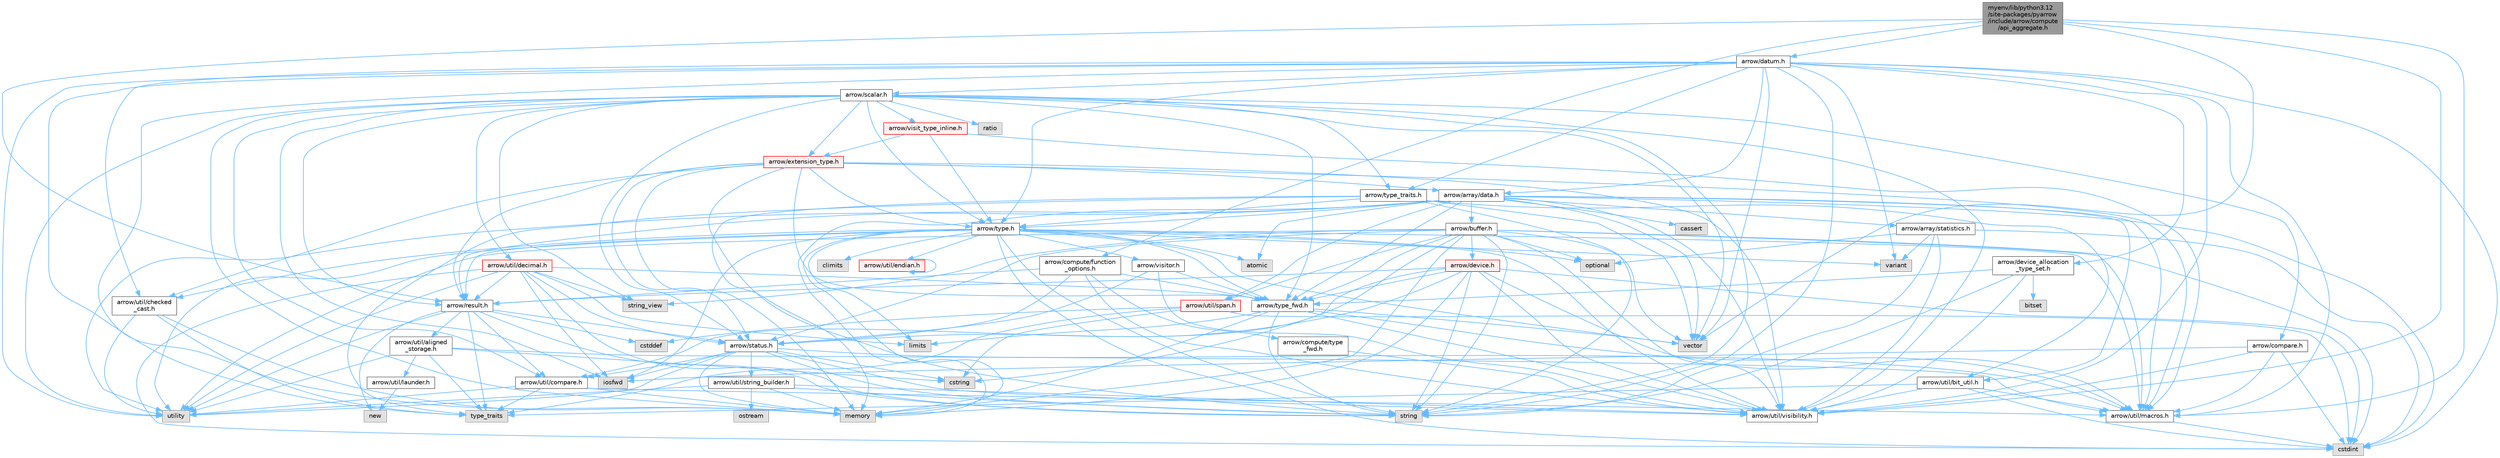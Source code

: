 digraph "myenv/lib/python3.12/site-packages/pyarrow/include/arrow/compute/api_aggregate.h"
{
 // LATEX_PDF_SIZE
  bgcolor="transparent";
  edge [fontname=Helvetica,fontsize=10,labelfontname=Helvetica,labelfontsize=10];
  node [fontname=Helvetica,fontsize=10,shape=box,height=0.2,width=0.4];
  Node1 [id="Node000001",label="myenv/lib/python3.12\l/site-packages/pyarrow\l/include/arrow/compute\l/api_aggregate.h",height=0.2,width=0.4,color="gray40", fillcolor="grey60", style="filled", fontcolor="black",tooltip=" "];
  Node1 -> Node2 [id="edge1_Node000001_Node000002",color="steelblue1",style="solid",tooltip=" "];
  Node2 [id="Node000002",label="vector",height=0.2,width=0.4,color="grey60", fillcolor="#E0E0E0", style="filled",tooltip=" "];
  Node1 -> Node3 [id="edge2_Node000001_Node000003",color="steelblue1",style="solid",tooltip=" "];
  Node3 [id="Node000003",label="arrow/compute/function\l_options.h",height=0.2,width=0.4,color="grey40", fillcolor="white", style="filled",URL="$function__options_8h.html",tooltip=" "];
  Node3 -> Node4 [id="edge3_Node000003_Node000004",color="steelblue1",style="solid",tooltip=" "];
  Node4 [id="Node000004",label="arrow/compute/type\l_fwd.h",height=0.2,width=0.4,color="grey40", fillcolor="white", style="filled",URL="$arrow_2compute_2type__fwd_8h.html",tooltip=" "];
  Node4 -> Node5 [id="edge4_Node000004_Node000005",color="steelblue1",style="solid",tooltip=" "];
  Node5 [id="Node000005",label="arrow/util/visibility.h",height=0.2,width=0.4,color="grey40", fillcolor="white", style="filled",URL="$include_2arrow_2util_2visibility_8h.html",tooltip=" "];
  Node3 -> Node6 [id="edge5_Node000003_Node000006",color="steelblue1",style="solid",tooltip=" "];
  Node6 [id="Node000006",label="arrow/result.h",height=0.2,width=0.4,color="grey40", fillcolor="white", style="filled",URL="$result_8h.html",tooltip=" "];
  Node6 -> Node7 [id="edge6_Node000006_Node000007",color="steelblue1",style="solid",tooltip=" "];
  Node7 [id="Node000007",label="cstddef",height=0.2,width=0.4,color="grey60", fillcolor="#E0E0E0", style="filled",tooltip=" "];
  Node6 -> Node8 [id="edge7_Node000006_Node000008",color="steelblue1",style="solid",tooltip=" "];
  Node8 [id="Node000008",label="new",height=0.2,width=0.4,color="grey60", fillcolor="#E0E0E0", style="filled",tooltip=" "];
  Node6 -> Node9 [id="edge8_Node000006_Node000009",color="steelblue1",style="solid",tooltip=" "];
  Node9 [id="Node000009",label="string",height=0.2,width=0.4,color="grey60", fillcolor="#E0E0E0", style="filled",tooltip=" "];
  Node6 -> Node10 [id="edge9_Node000006_Node000010",color="steelblue1",style="solid",tooltip=" "];
  Node10 [id="Node000010",label="type_traits",height=0.2,width=0.4,color="grey60", fillcolor="#E0E0E0", style="filled",tooltip=" "];
  Node6 -> Node11 [id="edge10_Node000006_Node000011",color="steelblue1",style="solid",tooltip=" "];
  Node11 [id="Node000011",label="utility",height=0.2,width=0.4,color="grey60", fillcolor="#E0E0E0", style="filled",tooltip=" "];
  Node6 -> Node12 [id="edge11_Node000006_Node000012",color="steelblue1",style="solid",tooltip=" "];
  Node12 [id="Node000012",label="arrow/status.h",height=0.2,width=0.4,color="grey40", fillcolor="white", style="filled",URL="$status_8h.html",tooltip=" "];
  Node12 -> Node13 [id="edge12_Node000012_Node000013",color="steelblue1",style="solid",tooltip=" "];
  Node13 [id="Node000013",label="cstring",height=0.2,width=0.4,color="grey60", fillcolor="#E0E0E0", style="filled",tooltip=" "];
  Node12 -> Node14 [id="edge13_Node000012_Node000014",color="steelblue1",style="solid",tooltip=" "];
  Node14 [id="Node000014",label="iosfwd",height=0.2,width=0.4,color="grey60", fillcolor="#E0E0E0", style="filled",tooltip=" "];
  Node12 -> Node15 [id="edge14_Node000012_Node000015",color="steelblue1",style="solid",tooltip=" "];
  Node15 [id="Node000015",label="memory",height=0.2,width=0.4,color="grey60", fillcolor="#E0E0E0", style="filled",tooltip=" "];
  Node12 -> Node9 [id="edge15_Node000012_Node000009",color="steelblue1",style="solid",tooltip=" "];
  Node12 -> Node11 [id="edge16_Node000012_Node000011",color="steelblue1",style="solid",tooltip=" "];
  Node12 -> Node16 [id="edge17_Node000012_Node000016",color="steelblue1",style="solid",tooltip=" "];
  Node16 [id="Node000016",label="arrow/util/compare.h",height=0.2,width=0.4,color="grey40", fillcolor="white", style="filled",URL="$util_2compare_8h.html",tooltip=" "];
  Node16 -> Node15 [id="edge18_Node000016_Node000015",color="steelblue1",style="solid",tooltip=" "];
  Node16 -> Node10 [id="edge19_Node000016_Node000010",color="steelblue1",style="solid",tooltip=" "];
  Node16 -> Node11 [id="edge20_Node000016_Node000011",color="steelblue1",style="solid",tooltip=" "];
  Node16 -> Node17 [id="edge21_Node000016_Node000017",color="steelblue1",style="solid",tooltip=" "];
  Node17 [id="Node000017",label="arrow/util/macros.h",height=0.2,width=0.4,color="grey40", fillcolor="white", style="filled",URL="$macros_8h.html",tooltip=" "];
  Node17 -> Node18 [id="edge22_Node000017_Node000018",color="steelblue1",style="solid",tooltip=" "];
  Node18 [id="Node000018",label="cstdint",height=0.2,width=0.4,color="grey60", fillcolor="#E0E0E0", style="filled",tooltip=" "];
  Node12 -> Node17 [id="edge23_Node000012_Node000017",color="steelblue1",style="solid",tooltip=" "];
  Node12 -> Node19 [id="edge24_Node000012_Node000019",color="steelblue1",style="solid",tooltip=" "];
  Node19 [id="Node000019",label="arrow/util/string_builder.h",height=0.2,width=0.4,color="grey40", fillcolor="white", style="filled",URL="$string__builder_8h.html",tooltip=" "];
  Node19 -> Node15 [id="edge25_Node000019_Node000015",color="steelblue1",style="solid",tooltip=" "];
  Node19 -> Node20 [id="edge26_Node000019_Node000020",color="steelblue1",style="solid",tooltip=" "];
  Node20 [id="Node000020",label="ostream",height=0.2,width=0.4,color="grey60", fillcolor="#E0E0E0", style="filled",tooltip=" "];
  Node19 -> Node9 [id="edge27_Node000019_Node000009",color="steelblue1",style="solid",tooltip=" "];
  Node19 -> Node11 [id="edge28_Node000019_Node000011",color="steelblue1",style="solid",tooltip=" "];
  Node19 -> Node5 [id="edge29_Node000019_Node000005",color="steelblue1",style="solid",tooltip=" "];
  Node12 -> Node5 [id="edge30_Node000012_Node000005",color="steelblue1",style="solid",tooltip=" "];
  Node6 -> Node21 [id="edge31_Node000006_Node000021",color="steelblue1",style="solid",tooltip=" "];
  Node21 [id="Node000021",label="arrow/util/aligned\l_storage.h",height=0.2,width=0.4,color="grey40", fillcolor="white", style="filled",URL="$aligned__storage_8h.html",tooltip=" "];
  Node21 -> Node13 [id="edge32_Node000021_Node000013",color="steelblue1",style="solid",tooltip=" "];
  Node21 -> Node10 [id="edge33_Node000021_Node000010",color="steelblue1",style="solid",tooltip=" "];
  Node21 -> Node11 [id="edge34_Node000021_Node000011",color="steelblue1",style="solid",tooltip=" "];
  Node21 -> Node22 [id="edge35_Node000021_Node000022",color="steelblue1",style="solid",tooltip=" "];
  Node22 [id="Node000022",label="arrow/util/launder.h",height=0.2,width=0.4,color="grey40", fillcolor="white", style="filled",URL="$launder_8h.html",tooltip=" "];
  Node22 -> Node8 [id="edge36_Node000022_Node000008",color="steelblue1",style="solid",tooltip=" "];
  Node21 -> Node17 [id="edge37_Node000021_Node000017",color="steelblue1",style="solid",tooltip=" "];
  Node6 -> Node16 [id="edge38_Node000006_Node000016",color="steelblue1",style="solid",tooltip=" "];
  Node3 -> Node12 [id="edge39_Node000003_Node000012",color="steelblue1",style="solid",tooltip=" "];
  Node3 -> Node23 [id="edge40_Node000003_Node000023",color="steelblue1",style="solid",tooltip=" "];
  Node23 [id="Node000023",label="arrow/type_fwd.h",height=0.2,width=0.4,color="grey40", fillcolor="white", style="filled",URL="$arrow_2type__fwd_8h.html",tooltip=" "];
  Node23 -> Node24 [id="edge41_Node000023_Node000024",color="steelblue1",style="solid",tooltip=" "];
  Node24 [id="Node000024",label="limits",height=0.2,width=0.4,color="grey60", fillcolor="#E0E0E0", style="filled",tooltip=" "];
  Node23 -> Node15 [id="edge42_Node000023_Node000015",color="steelblue1",style="solid",tooltip=" "];
  Node23 -> Node9 [id="edge43_Node000023_Node000009",color="steelblue1",style="solid",tooltip=" "];
  Node23 -> Node2 [id="edge44_Node000023_Node000002",color="steelblue1",style="solid",tooltip=" "];
  Node23 -> Node17 [id="edge45_Node000023_Node000017",color="steelblue1",style="solid",tooltip=" "];
  Node23 -> Node5 [id="edge46_Node000023_Node000005",color="steelblue1",style="solid",tooltip=" "];
  Node3 -> Node5 [id="edge47_Node000003_Node000005",color="steelblue1",style="solid",tooltip=" "];
  Node1 -> Node25 [id="edge48_Node000001_Node000025",color="steelblue1",style="solid",tooltip=" "];
  Node25 [id="Node000025",label="arrow/datum.h",height=0.2,width=0.4,color="grey40", fillcolor="white", style="filled",URL="$datum_8h.html",tooltip=" "];
  Node25 -> Node18 [id="edge49_Node000025_Node000018",color="steelblue1",style="solid",tooltip=" "];
  Node25 -> Node15 [id="edge50_Node000025_Node000015",color="steelblue1",style="solid",tooltip=" "];
  Node25 -> Node9 [id="edge51_Node000025_Node000009",color="steelblue1",style="solid",tooltip=" "];
  Node25 -> Node10 [id="edge52_Node000025_Node000010",color="steelblue1",style="solid",tooltip=" "];
  Node25 -> Node11 [id="edge53_Node000025_Node000011",color="steelblue1",style="solid",tooltip=" "];
  Node25 -> Node26 [id="edge54_Node000025_Node000026",color="steelblue1",style="solid",tooltip=" "];
  Node26 [id="Node000026",label="variant",height=0.2,width=0.4,color="grey60", fillcolor="#E0E0E0", style="filled",tooltip=" "];
  Node25 -> Node2 [id="edge55_Node000025_Node000002",color="steelblue1",style="solid",tooltip=" "];
  Node25 -> Node27 [id="edge56_Node000025_Node000027",color="steelblue1",style="solid",tooltip=" "];
  Node27 [id="Node000027",label="arrow/array/data.h",height=0.2,width=0.4,color="grey40", fillcolor="white", style="filled",URL="$data_8h.html",tooltip=" "];
  Node27 -> Node28 [id="edge57_Node000027_Node000028",color="steelblue1",style="solid",tooltip=" "];
  Node28 [id="Node000028",label="atomic",height=0.2,width=0.4,color="grey60", fillcolor="#E0E0E0", style="filled",tooltip=" "];
  Node27 -> Node29 [id="edge58_Node000027_Node000029",color="steelblue1",style="solid",tooltip=" "];
  Node29 [id="Node000029",label="cassert",height=0.2,width=0.4,color="grey60", fillcolor="#E0E0E0", style="filled",tooltip=" "];
  Node27 -> Node18 [id="edge59_Node000027_Node000018",color="steelblue1",style="solid",tooltip=" "];
  Node27 -> Node15 [id="edge60_Node000027_Node000015",color="steelblue1",style="solid",tooltip=" "];
  Node27 -> Node11 [id="edge61_Node000027_Node000011",color="steelblue1",style="solid",tooltip=" "];
  Node27 -> Node2 [id="edge62_Node000027_Node000002",color="steelblue1",style="solid",tooltip=" "];
  Node27 -> Node30 [id="edge63_Node000027_Node000030",color="steelblue1",style="solid",tooltip=" "];
  Node30 [id="Node000030",label="arrow/array/statistics.h",height=0.2,width=0.4,color="grey40", fillcolor="white", style="filled",URL="$arrow_2array_2statistics_8h.html",tooltip=" "];
  Node30 -> Node18 [id="edge64_Node000030_Node000018",color="steelblue1",style="solid",tooltip=" "];
  Node30 -> Node31 [id="edge65_Node000030_Node000031",color="steelblue1",style="solid",tooltip=" "];
  Node31 [id="Node000031",label="optional",height=0.2,width=0.4,color="grey60", fillcolor="#E0E0E0", style="filled",tooltip=" "];
  Node30 -> Node9 [id="edge66_Node000030_Node000009",color="steelblue1",style="solid",tooltip=" "];
  Node30 -> Node26 [id="edge67_Node000030_Node000026",color="steelblue1",style="solid",tooltip=" "];
  Node30 -> Node5 [id="edge68_Node000030_Node000005",color="steelblue1",style="solid",tooltip=" "];
  Node27 -> Node32 [id="edge69_Node000027_Node000032",color="steelblue1",style="solid",tooltip=" "];
  Node32 [id="Node000032",label="arrow/buffer.h",height=0.2,width=0.4,color="grey40", fillcolor="white", style="filled",URL="$buffer_8h.html",tooltip=" "];
  Node32 -> Node18 [id="edge70_Node000032_Node000018",color="steelblue1",style="solid",tooltip=" "];
  Node32 -> Node13 [id="edge71_Node000032_Node000013",color="steelblue1",style="solid",tooltip=" "];
  Node32 -> Node15 [id="edge72_Node000032_Node000015",color="steelblue1",style="solid",tooltip=" "];
  Node32 -> Node31 [id="edge73_Node000032_Node000031",color="steelblue1",style="solid",tooltip=" "];
  Node32 -> Node9 [id="edge74_Node000032_Node000009",color="steelblue1",style="solid",tooltip=" "];
  Node32 -> Node33 [id="edge75_Node000032_Node000033",color="steelblue1",style="solid",tooltip=" "];
  Node33 [id="Node000033",label="string_view",height=0.2,width=0.4,color="grey60", fillcolor="#E0E0E0", style="filled",tooltip=" "];
  Node32 -> Node11 [id="edge76_Node000032_Node000011",color="steelblue1",style="solid",tooltip=" "];
  Node32 -> Node2 [id="edge77_Node000032_Node000002",color="steelblue1",style="solid",tooltip=" "];
  Node32 -> Node34 [id="edge78_Node000032_Node000034",color="steelblue1",style="solid",tooltip=" "];
  Node34 [id="Node000034",label="arrow/device.h",height=0.2,width=0.4,color="red", fillcolor="#FFF0F0", style="filled",URL="$device_8h.html",tooltip=" "];
  Node34 -> Node18 [id="edge79_Node000034_Node000018",color="steelblue1",style="solid",tooltip=" "];
  Node34 -> Node15 [id="edge80_Node000034_Node000015",color="steelblue1",style="solid",tooltip=" "];
  Node34 -> Node9 [id="edge81_Node000034_Node000009",color="steelblue1",style="solid",tooltip=" "];
  Node34 -> Node6 [id="edge82_Node000034_Node000006",color="steelblue1",style="solid",tooltip=" "];
  Node34 -> Node12 [id="edge83_Node000034_Node000012",color="steelblue1",style="solid",tooltip=" "];
  Node34 -> Node23 [id="edge84_Node000034_Node000023",color="steelblue1",style="solid",tooltip=" "];
  Node34 -> Node16 [id="edge85_Node000034_Node000016",color="steelblue1",style="solid",tooltip=" "];
  Node34 -> Node17 [id="edge86_Node000034_Node000017",color="steelblue1",style="solid",tooltip=" "];
  Node34 -> Node5 [id="edge87_Node000034_Node000005",color="steelblue1",style="solid",tooltip=" "];
  Node32 -> Node12 [id="edge88_Node000032_Node000012",color="steelblue1",style="solid",tooltip=" "];
  Node32 -> Node23 [id="edge89_Node000032_Node000023",color="steelblue1",style="solid",tooltip=" "];
  Node32 -> Node17 [id="edge90_Node000032_Node000017",color="steelblue1",style="solid",tooltip=" "];
  Node32 -> Node37 [id="edge91_Node000032_Node000037",color="steelblue1",style="solid",tooltip=" "];
  Node37 [id="Node000037",label="arrow/util/span.h",height=0.2,width=0.4,color="red", fillcolor="#FFF0F0", style="filled",URL="$span_8h.html",tooltip=" "];
  Node37 -> Node7 [id="edge92_Node000037_Node000007",color="steelblue1",style="solid",tooltip=" "];
  Node37 -> Node18 [id="edge93_Node000037_Node000018",color="steelblue1",style="solid",tooltip=" "];
  Node37 -> Node13 [id="edge94_Node000037_Node000013",color="steelblue1",style="solid",tooltip=" "];
  Node37 -> Node10 [id="edge95_Node000037_Node000010",color="steelblue1",style="solid",tooltip=" "];
  Node32 -> Node5 [id="edge96_Node000032_Node000005",color="steelblue1",style="solid",tooltip=" "];
  Node27 -> Node6 [id="edge97_Node000027_Node000006",color="steelblue1",style="solid",tooltip=" "];
  Node27 -> Node39 [id="edge98_Node000027_Node000039",color="steelblue1",style="solid",tooltip=" "];
  Node39 [id="Node000039",label="arrow/type.h",height=0.2,width=0.4,color="grey40", fillcolor="white", style="filled",URL="$type_8h.html",tooltip=" "];
  Node39 -> Node28 [id="edge99_Node000039_Node000028",color="steelblue1",style="solid",tooltip=" "];
  Node39 -> Node40 [id="edge100_Node000039_Node000040",color="steelblue1",style="solid",tooltip=" "];
  Node40 [id="Node000040",label="climits",height=0.2,width=0.4,color="grey60", fillcolor="#E0E0E0", style="filled",tooltip=" "];
  Node39 -> Node18 [id="edge101_Node000039_Node000018",color="steelblue1",style="solid",tooltip=" "];
  Node39 -> Node14 [id="edge102_Node000039_Node000014",color="steelblue1",style="solid",tooltip=" "];
  Node39 -> Node24 [id="edge103_Node000039_Node000024",color="steelblue1",style="solid",tooltip=" "];
  Node39 -> Node15 [id="edge104_Node000039_Node000015",color="steelblue1",style="solid",tooltip=" "];
  Node39 -> Node31 [id="edge105_Node000039_Node000031",color="steelblue1",style="solid",tooltip=" "];
  Node39 -> Node9 [id="edge106_Node000039_Node000009",color="steelblue1",style="solid",tooltip=" "];
  Node39 -> Node11 [id="edge107_Node000039_Node000011",color="steelblue1",style="solid",tooltip=" "];
  Node39 -> Node26 [id="edge108_Node000039_Node000026",color="steelblue1",style="solid",tooltip=" "];
  Node39 -> Node2 [id="edge109_Node000039_Node000002",color="steelblue1",style="solid",tooltip=" "];
  Node39 -> Node6 [id="edge110_Node000039_Node000006",color="steelblue1",style="solid",tooltip=" "];
  Node39 -> Node23 [id="edge111_Node000039_Node000023",color="steelblue1",style="solid",tooltip=" "];
  Node39 -> Node41 [id="edge112_Node000039_Node000041",color="steelblue1",style="solid",tooltip=" "];
  Node41 [id="Node000041",label="arrow/util/checked\l_cast.h",height=0.2,width=0.4,color="grey40", fillcolor="white", style="filled",URL="$checked__cast_8h.html",tooltip=" "];
  Node41 -> Node15 [id="edge113_Node000041_Node000015",color="steelblue1",style="solid",tooltip=" "];
  Node41 -> Node10 [id="edge114_Node000041_Node000010",color="steelblue1",style="solid",tooltip=" "];
  Node41 -> Node11 [id="edge115_Node000041_Node000011",color="steelblue1",style="solid",tooltip=" "];
  Node39 -> Node42 [id="edge116_Node000039_Node000042",color="steelblue1",style="solid",tooltip=" "];
  Node42 [id="Node000042",label="arrow/util/endian.h",height=0.2,width=0.4,color="red", fillcolor="#FFF0F0", style="filled",URL="$endian_8h.html",tooltip=" "];
  Node42 -> Node42 [id="edge117_Node000042_Node000042",color="steelblue1",style="solid",tooltip=" "];
  Node39 -> Node17 [id="edge118_Node000039_Node000017",color="steelblue1",style="solid",tooltip=" "];
  Node39 -> Node5 [id="edge119_Node000039_Node000005",color="steelblue1",style="solid",tooltip=" "];
  Node39 -> Node47 [id="edge120_Node000039_Node000047",color="steelblue1",style="solid",tooltip=" "];
  Node47 [id="Node000047",label="arrow/visitor.h",height=0.2,width=0.4,color="grey40", fillcolor="white", style="filled",URL="$visitor_8h.html",tooltip=" "];
  Node47 -> Node12 [id="edge121_Node000047_Node000012",color="steelblue1",style="solid",tooltip=" "];
  Node47 -> Node23 [id="edge122_Node000047_Node000023",color="steelblue1",style="solid",tooltip=" "];
  Node47 -> Node5 [id="edge123_Node000047_Node000005",color="steelblue1",style="solid",tooltip=" "];
  Node27 -> Node23 [id="edge124_Node000027_Node000023",color="steelblue1",style="solid",tooltip=" "];
  Node27 -> Node48 [id="edge125_Node000027_Node000048",color="steelblue1",style="solid",tooltip=" "];
  Node48 [id="Node000048",label="arrow/util/bit_util.h",height=0.2,width=0.4,color="grey40", fillcolor="white", style="filled",URL="$bit__util_8h.html",tooltip=" "];
  Node48 -> Node18 [id="edge126_Node000048_Node000018",color="steelblue1",style="solid",tooltip=" "];
  Node48 -> Node10 [id="edge127_Node000048_Node000010",color="steelblue1",style="solid",tooltip=" "];
  Node48 -> Node17 [id="edge128_Node000048_Node000017",color="steelblue1",style="solid",tooltip=" "];
  Node48 -> Node5 [id="edge129_Node000048_Node000005",color="steelblue1",style="solid",tooltip=" "];
  Node27 -> Node17 [id="edge130_Node000027_Node000017",color="steelblue1",style="solid",tooltip=" "];
  Node27 -> Node37 [id="edge131_Node000027_Node000037",color="steelblue1",style="solid",tooltip=" "];
  Node27 -> Node5 [id="edge132_Node000027_Node000005",color="steelblue1",style="solid",tooltip=" "];
  Node25 -> Node49 [id="edge133_Node000025_Node000049",color="steelblue1",style="solid",tooltip=" "];
  Node49 [id="Node000049",label="arrow/device_allocation\l_type_set.h",height=0.2,width=0.4,color="grey40", fillcolor="white", style="filled",URL="$device__allocation__type__set_8h.html",tooltip=" "];
  Node49 -> Node50 [id="edge134_Node000049_Node000050",color="steelblue1",style="solid",tooltip=" "];
  Node50 [id="Node000050",label="bitset",height=0.2,width=0.4,color="grey60", fillcolor="#E0E0E0", style="filled",tooltip=" "];
  Node49 -> Node9 [id="edge135_Node000049_Node000009",color="steelblue1",style="solid",tooltip=" "];
  Node49 -> Node23 [id="edge136_Node000049_Node000023",color="steelblue1",style="solid",tooltip=" "];
  Node49 -> Node5 [id="edge137_Node000049_Node000005",color="steelblue1",style="solid",tooltip=" "];
  Node25 -> Node51 [id="edge138_Node000025_Node000051",color="steelblue1",style="solid",tooltip=" "];
  Node51 [id="Node000051",label="arrow/scalar.h",height=0.2,width=0.4,color="grey40", fillcolor="white", style="filled",URL="$scalar_8h.html",tooltip=" "];
  Node51 -> Node14 [id="edge139_Node000051_Node000014",color="steelblue1",style="solid",tooltip=" "];
  Node51 -> Node15 [id="edge140_Node000051_Node000015",color="steelblue1",style="solid",tooltip=" "];
  Node51 -> Node52 [id="edge141_Node000051_Node000052",color="steelblue1",style="solid",tooltip=" "];
  Node52 [id="Node000052",label="ratio",height=0.2,width=0.4,color="grey60", fillcolor="#E0E0E0", style="filled",tooltip=" "];
  Node51 -> Node9 [id="edge142_Node000051_Node000009",color="steelblue1",style="solid",tooltip=" "];
  Node51 -> Node33 [id="edge143_Node000051_Node000033",color="steelblue1",style="solid",tooltip=" "];
  Node51 -> Node11 [id="edge144_Node000051_Node000011",color="steelblue1",style="solid",tooltip=" "];
  Node51 -> Node2 [id="edge145_Node000051_Node000002",color="steelblue1",style="solid",tooltip=" "];
  Node51 -> Node53 [id="edge146_Node000051_Node000053",color="steelblue1",style="solid",tooltip=" "];
  Node53 [id="Node000053",label="arrow/compare.h",height=0.2,width=0.4,color="grey40", fillcolor="white", style="filled",URL="$compare_8h.html",tooltip=" "];
  Node53 -> Node18 [id="edge147_Node000053_Node000018",color="steelblue1",style="solid",tooltip=" "];
  Node53 -> Node14 [id="edge148_Node000053_Node000014",color="steelblue1",style="solid",tooltip=" "];
  Node53 -> Node17 [id="edge149_Node000053_Node000017",color="steelblue1",style="solid",tooltip=" "];
  Node53 -> Node5 [id="edge150_Node000053_Node000005",color="steelblue1",style="solid",tooltip=" "];
  Node51 -> Node54 [id="edge151_Node000051_Node000054",color="steelblue1",style="solid",tooltip=" "];
  Node54 [id="Node000054",label="arrow/extension_type.h",height=0.2,width=0.4,color="red", fillcolor="#FFF0F0", style="filled",URL="$include_2arrow_2extension__type_8h.html",tooltip=" "];
  Node54 -> Node15 [id="edge152_Node000054_Node000015",color="steelblue1",style="solid",tooltip=" "];
  Node54 -> Node9 [id="edge153_Node000054_Node000009",color="steelblue1",style="solid",tooltip=" "];
  Node54 -> Node27 [id="edge154_Node000054_Node000027",color="steelblue1",style="solid",tooltip=" "];
  Node54 -> Node6 [id="edge155_Node000054_Node000006",color="steelblue1",style="solid",tooltip=" "];
  Node54 -> Node12 [id="edge156_Node000054_Node000012",color="steelblue1",style="solid",tooltip=" "];
  Node54 -> Node39 [id="edge157_Node000054_Node000039",color="steelblue1",style="solid",tooltip=" "];
  Node54 -> Node23 [id="edge158_Node000054_Node000023",color="steelblue1",style="solid",tooltip=" "];
  Node54 -> Node41 [id="edge159_Node000054_Node000041",color="steelblue1",style="solid",tooltip=" "];
  Node54 -> Node17 [id="edge160_Node000054_Node000017",color="steelblue1",style="solid",tooltip=" "];
  Node54 -> Node5 [id="edge161_Node000054_Node000005",color="steelblue1",style="solid",tooltip=" "];
  Node51 -> Node6 [id="edge162_Node000051_Node000006",color="steelblue1",style="solid",tooltip=" "];
  Node51 -> Node12 [id="edge163_Node000051_Node000012",color="steelblue1",style="solid",tooltip=" "];
  Node51 -> Node39 [id="edge164_Node000051_Node000039",color="steelblue1",style="solid",tooltip=" "];
  Node51 -> Node23 [id="edge165_Node000051_Node000023",color="steelblue1",style="solid",tooltip=" "];
  Node51 -> Node56 [id="edge166_Node000051_Node000056",color="steelblue1",style="solid",tooltip=" "];
  Node56 [id="Node000056",label="arrow/type_traits.h",height=0.2,width=0.4,color="grey40", fillcolor="white", style="filled",URL="$include_2arrow_2type__traits_8h.html",tooltip=" "];
  Node56 -> Node15 [id="edge167_Node000056_Node000015",color="steelblue1",style="solid",tooltip=" "];
  Node56 -> Node9 [id="edge168_Node000056_Node000009",color="steelblue1",style="solid",tooltip=" "];
  Node56 -> Node10 [id="edge169_Node000056_Node000010",color="steelblue1",style="solid",tooltip=" "];
  Node56 -> Node2 [id="edge170_Node000056_Node000002",color="steelblue1",style="solid",tooltip=" "];
  Node56 -> Node39 [id="edge171_Node000056_Node000039",color="steelblue1",style="solid",tooltip=" "];
  Node56 -> Node48 [id="edge172_Node000056_Node000048",color="steelblue1",style="solid",tooltip=" "];
  Node51 -> Node16 [id="edge173_Node000051_Node000016",color="steelblue1",style="solid",tooltip=" "];
  Node51 -> Node57 [id="edge174_Node000051_Node000057",color="steelblue1",style="solid",tooltip=" "];
  Node57 [id="Node000057",label="arrow/util/decimal.h",height=0.2,width=0.4,color="red", fillcolor="#FFF0F0", style="filled",URL="$include_2arrow_2util_2decimal_8h.html",tooltip=" "];
  Node57 -> Node18 [id="edge175_Node000057_Node000018",color="steelblue1",style="solid",tooltip=" "];
  Node57 -> Node14 [id="edge176_Node000057_Node000014",color="steelblue1",style="solid",tooltip=" "];
  Node57 -> Node24 [id="edge177_Node000057_Node000024",color="steelblue1",style="solid",tooltip=" "];
  Node57 -> Node9 [id="edge178_Node000057_Node000009",color="steelblue1",style="solid",tooltip=" "];
  Node57 -> Node33 [id="edge179_Node000057_Node000033",color="steelblue1",style="solid",tooltip=" "];
  Node57 -> Node11 [id="edge180_Node000057_Node000011",color="steelblue1",style="solid",tooltip=" "];
  Node57 -> Node6 [id="edge181_Node000057_Node000006",color="steelblue1",style="solid",tooltip=" "];
  Node57 -> Node12 [id="edge182_Node000057_Node000012",color="steelblue1",style="solid",tooltip=" "];
  Node57 -> Node23 [id="edge183_Node000057_Node000023",color="steelblue1",style="solid",tooltip=" "];
  Node51 -> Node5 [id="edge184_Node000051_Node000005",color="steelblue1",style="solid",tooltip=" "];
  Node51 -> Node59 [id="edge185_Node000051_Node000059",color="steelblue1",style="solid",tooltip=" "];
  Node59 [id="Node000059",label="arrow/visit_type_inline.h",height=0.2,width=0.4,color="red", fillcolor="#FFF0F0", style="filled",URL="$visit__type__inline_8h.html",tooltip=" "];
  Node59 -> Node54 [id="edge186_Node000059_Node000054",color="steelblue1",style="solid",tooltip=" "];
  Node59 -> Node39 [id="edge187_Node000059_Node000039",color="steelblue1",style="solid",tooltip=" "];
  Node59 -> Node17 [id="edge188_Node000059_Node000017",color="steelblue1",style="solid",tooltip=" "];
  Node25 -> Node39 [id="edge189_Node000025_Node000039",color="steelblue1",style="solid",tooltip=" "];
  Node25 -> Node56 [id="edge190_Node000025_Node000056",color="steelblue1",style="solid",tooltip=" "];
  Node25 -> Node41 [id="edge191_Node000025_Node000041",color="steelblue1",style="solid",tooltip=" "];
  Node25 -> Node17 [id="edge192_Node000025_Node000017",color="steelblue1",style="solid",tooltip=" "];
  Node25 -> Node5 [id="edge193_Node000025_Node000005",color="steelblue1",style="solid",tooltip=" "];
  Node1 -> Node6 [id="edge194_Node000001_Node000006",color="steelblue1",style="solid",tooltip=" "];
  Node1 -> Node17 [id="edge195_Node000001_Node000017",color="steelblue1",style="solid",tooltip=" "];
  Node1 -> Node5 [id="edge196_Node000001_Node000005",color="steelblue1",style="solid",tooltip=" "];
}
